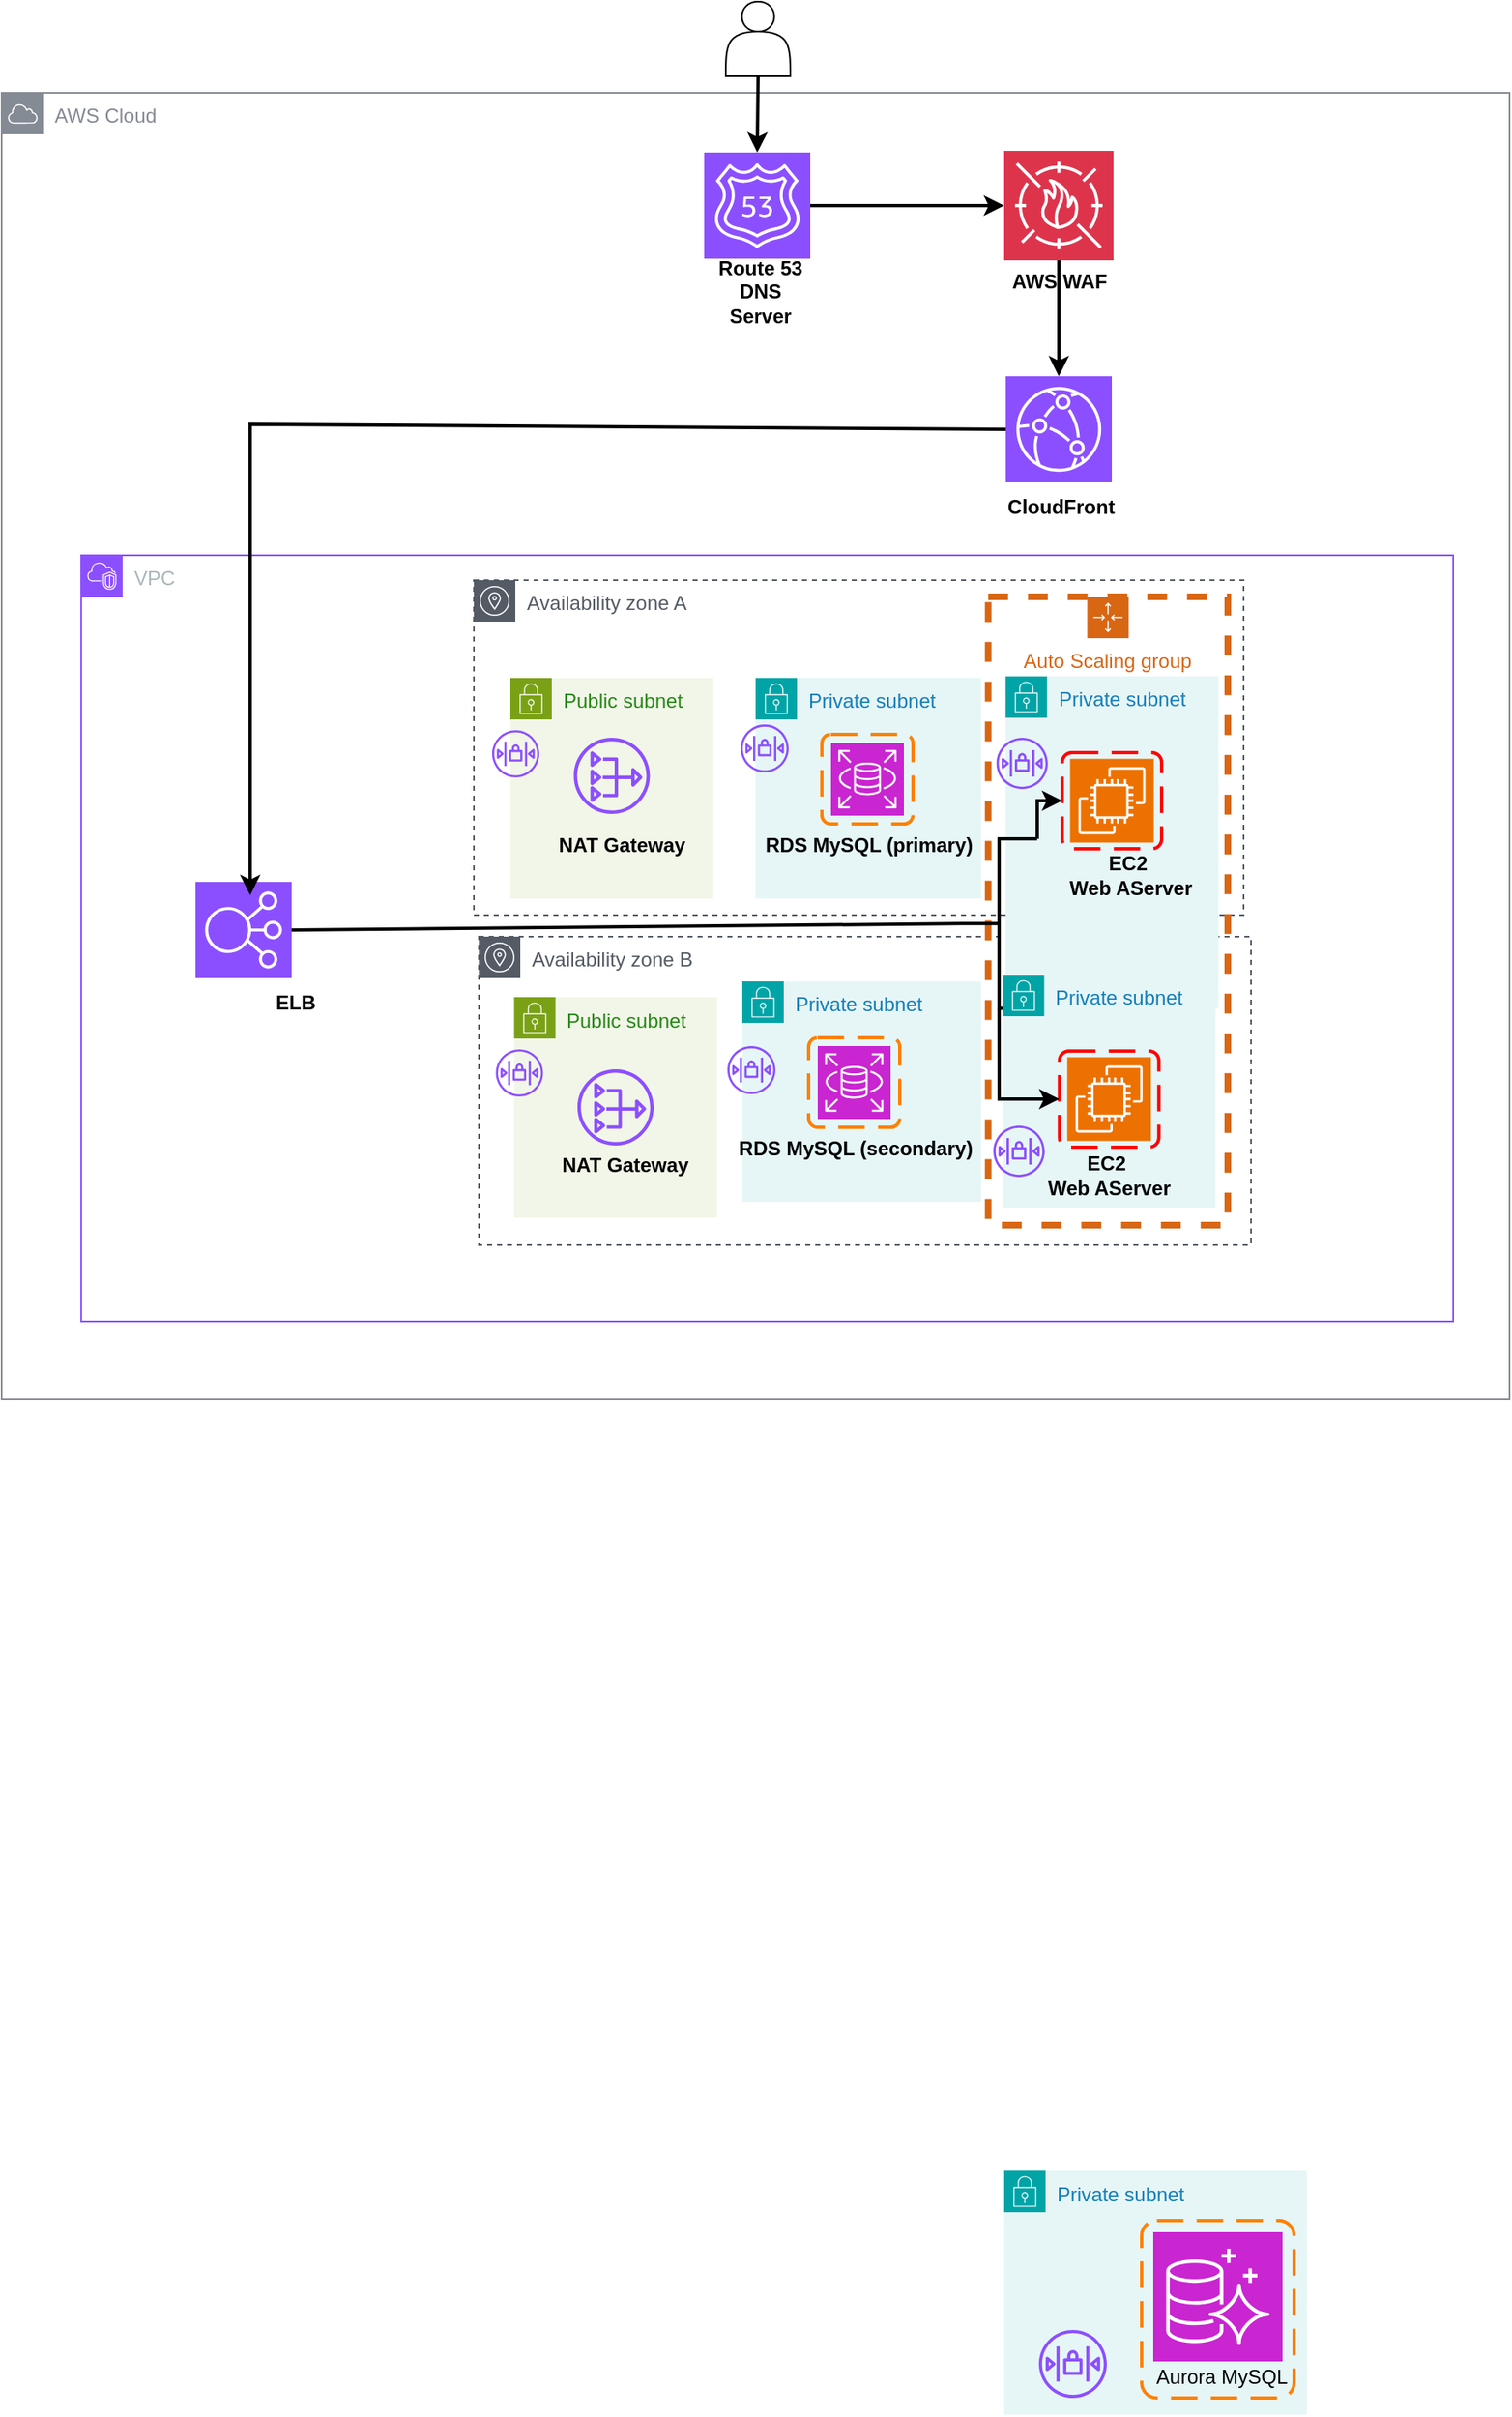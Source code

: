 <mxfile version="26.0.10">
  <diagram name="Page-1" id="fbr_ZRW4jXHWXxSyyG7u">
    <mxGraphModel dx="1500" dy="588" grid="0" gridSize="10" guides="1" tooltips="1" connect="1" arrows="1" fold="1" page="0" pageScale="1" pageWidth="827" pageHeight="1169" math="0" shadow="0">
      <root>
        <mxCell id="0" />
        <mxCell id="1" parent="0" />
        <mxCell id="jzL99hfYgjQj-h_XM-RX-27" value="" style="shape=actor;whiteSpace=wrap;html=1;" vertex="1" parent="1">
          <mxGeometry x="426" y="2" width="39" height="45" as="geometry" />
        </mxCell>
        <mxCell id="jzL99hfYgjQj-h_XM-RX-71" value="Private subnet" style="points=[[0,0],[0.25,0],[0.5,0],[0.75,0],[1,0],[1,0.25],[1,0.5],[1,0.75],[1,1],[0.75,1],[0.5,1],[0.25,1],[0,1],[0,0.75],[0,0.5],[0,0.25]];outlineConnect=0;gradientColor=none;html=1;whiteSpace=wrap;fontSize=12;fontStyle=0;container=1;pointerEvents=0;collapsible=0;recursiveResize=0;shape=mxgraph.aws4.group;grIcon=mxgraph.aws4.group_security_group;grStroke=0;strokeColor=#00A4A6;fillColor=#E6F6F7;verticalAlign=top;align=left;spacingLeft=30;fontColor=#147EBA;dashed=0;" vertex="1" parent="1">
          <mxGeometry x="594" y="1310.5" width="182.75" height="147" as="geometry" />
        </mxCell>
        <mxCell id="jzL99hfYgjQj-h_XM-RX-72" value="Aurora MySQL" style="text;html=1;align=center;verticalAlign=middle;resizable=0;points=[];autosize=1;strokeColor=none;fillColor=none;" vertex="1" parent="jzL99hfYgjQj-h_XM-RX-71">
          <mxGeometry x="83" y="111" width="95" height="26" as="geometry" />
        </mxCell>
        <mxCell id="jzL99hfYgjQj-h_XM-RX-73" value="" style="sketch=0;points=[[0,0,0],[0.25,0,0],[0.5,0,0],[0.75,0,0],[1,0,0],[0,1,0],[0.25,1,0],[0.5,1,0],[0.75,1,0],[1,1,0],[0,0.25,0],[0,0.5,0],[0,0.75,0],[1,0.25,0],[1,0.5,0],[1,0.75,0]];outlineConnect=0;fontColor=#232F3E;fillColor=#C925D1;strokeColor=#ffffff;dashed=0;verticalLabelPosition=bottom;verticalAlign=top;align=center;html=1;fontSize=12;fontStyle=0;aspect=fixed;shape=mxgraph.aws4.resourceIcon;resIcon=mxgraph.aws4.aurora;" vertex="1" parent="jzL99hfYgjQj-h_XM-RX-71">
          <mxGeometry x="90" y="37" width="78" height="78" as="geometry" />
        </mxCell>
        <mxCell id="jzL99hfYgjQj-h_XM-RX-74" value="" style="rounded=1;arcSize=10;dashed=1;strokeColor=light-dark(#ff8000, #ff9090);fillColor=none;gradientColor=none;dashPattern=8 4;strokeWidth=2;" vertex="1" parent="jzL99hfYgjQj-h_XM-RX-71">
          <mxGeometry x="83" y="30" width="92" height="107" as="geometry" />
        </mxCell>
        <mxCell id="jzL99hfYgjQj-h_XM-RX-75" value="" style="sketch=0;outlineConnect=0;fontColor=#232F3E;gradientColor=none;fillColor=#8C4FFF;strokeColor=none;dashed=0;verticalLabelPosition=bottom;verticalAlign=top;align=center;html=1;fontSize=12;fontStyle=0;aspect=fixed;pointerEvents=1;shape=mxgraph.aws4.network_access_control_list;" vertex="1" parent="jzL99hfYgjQj-h_XM-RX-71">
          <mxGeometry x="21" y="96" width="41" height="41" as="geometry" />
        </mxCell>
        <mxCell id="jzL99hfYgjQj-h_XM-RX-134" value="VPC" style="points=[[0,0],[0.25,0],[0.5,0],[0.75,0],[1,0],[1,0.25],[1,0.5],[1,0.75],[1,1],[0.75,1],[0.5,1],[0.25,1],[0,1],[0,0.75],[0,0.5],[0,0.25]];outlineConnect=0;gradientColor=none;html=1;whiteSpace=wrap;fontSize=12;fontStyle=0;container=1;pointerEvents=0;collapsible=0;recursiveResize=0;shape=mxgraph.aws4.group;grIcon=mxgraph.aws4.group_vpc2;strokeColor=#8C4FFF;fillColor=none;verticalAlign=top;align=left;spacingLeft=30;fontColor=#AAB7B8;dashed=0;" vertex="1" parent="1">
          <mxGeometry x="37" y="336" width="828" height="462" as="geometry" />
        </mxCell>
        <mxCell id="jzL99hfYgjQj-h_XM-RX-159" value="Availability zone B" style="sketch=0;outlineConnect=0;gradientColor=none;html=1;whiteSpace=wrap;fontSize=12;fontStyle=0;shape=mxgraph.aws4.group;grIcon=mxgraph.aws4.group_availability_zone;strokeColor=#545B64;fillColor=none;verticalAlign=top;align=left;spacingLeft=30;fontColor=#545B64;dashed=1;" vertex="1" parent="jzL99hfYgjQj-h_XM-RX-134">
          <mxGeometry x="240" y="230" width="466" height="186" as="geometry" />
        </mxCell>
        <mxCell id="jzL99hfYgjQj-h_XM-RX-177" value="" style="sketch=0;points=[[0,0,0],[0.25,0,0],[0.5,0,0],[0.75,0,0],[1,0,0],[0,1,0],[0.25,1,0],[0.5,1,0],[0.75,1,0],[1,1,0],[0,0.25,0],[0,0.5,0],[0,0.75,0],[1,0.25,0],[1,0.5,0],[1,0.75,0]];outlineConnect=0;fontColor=#232F3E;fillColor=#8C4FFF;strokeColor=#ffffff;dashed=0;verticalLabelPosition=bottom;verticalAlign=top;align=center;html=1;fontSize=12;fontStyle=0;aspect=fixed;shape=mxgraph.aws4.resourceIcon;resIcon=mxgraph.aws4.elastic_load_balancing;" vertex="1" parent="jzL99hfYgjQj-h_XM-RX-134">
          <mxGeometry x="69" y="197" width="58" height="58" as="geometry" />
        </mxCell>
        <mxCell id="jzL99hfYgjQj-h_XM-RX-178" value="ELB" style="text;html=1;align=center;verticalAlign=middle;resizable=0;points=[];autosize=1;strokeColor=none;fillColor=none;fontStyle=1" vertex="1" parent="jzL99hfYgjQj-h_XM-RX-134">
          <mxGeometry x="108.5" y="257" width="41" height="26" as="geometry" />
        </mxCell>
        <mxCell id="jzL99hfYgjQj-h_XM-RX-63" value="Availability zone A" style="sketch=0;outlineConnect=0;gradientColor=none;html=1;whiteSpace=wrap;fontSize=12;fontStyle=0;shape=mxgraph.aws4.group;grIcon=mxgraph.aws4.group_availability_zone;strokeColor=#545B64;fillColor=none;verticalAlign=top;align=left;spacingLeft=30;fontColor=#545B64;dashed=1;" vertex="1" parent="jzL99hfYgjQj-h_XM-RX-134">
          <mxGeometry x="237" y="15" width="464.5" height="202" as="geometry" />
        </mxCell>
        <mxCell id="jzL99hfYgjQj-h_XM-RX-125" value="Private subnet" style="points=[[0,0],[0.25,0],[0.5,0],[0.75,0],[1,0],[1,0.25],[1,0.5],[1,0.75],[1,1],[0.75,1],[0.5,1],[0.25,1],[0,1],[0,0.75],[0,0.5],[0,0.25]];outlineConnect=0;gradientColor=none;html=1;whiteSpace=wrap;fontSize=12;fontStyle=0;container=1;pointerEvents=0;collapsible=0;recursiveResize=0;shape=mxgraph.aws4.group;grIcon=mxgraph.aws4.group_security_group;grStroke=0;strokeColor=#00A4A6;fillColor=#E6F6F7;verticalAlign=top;align=left;spacingLeft=30;fontColor=#147EBA;dashed=0;" vertex="1" parent="jzL99hfYgjQj-h_XM-RX-134">
          <mxGeometry x="407" y="74" width="136" height="133" as="geometry" />
        </mxCell>
        <mxCell id="jzL99hfYgjQj-h_XM-RX-153" value="" style="sketch=0;points=[[0,0,0],[0.25,0,0],[0.5,0,0],[0.75,0,0],[1,0,0],[0,1,0],[0.25,1,0],[0.5,1,0],[0.75,1,0],[1,1,0],[0,0.25,0],[0,0.5,0],[0,0.75,0],[1,0.25,0],[1,0.5,0],[1,0.75,0]];outlineConnect=0;fontColor=#232F3E;fillColor=#C925D1;strokeColor=#ffffff;dashed=0;verticalLabelPosition=bottom;verticalAlign=top;align=center;html=1;fontSize=12;fontStyle=0;aspect=fixed;shape=mxgraph.aws4.resourceIcon;resIcon=mxgraph.aws4.rds;" vertex="1" parent="jzL99hfYgjQj-h_XM-RX-125">
          <mxGeometry x="45.5" y="39" width="44" height="44" as="geometry" />
        </mxCell>
        <mxCell id="jzL99hfYgjQj-h_XM-RX-128" value="" style="rounded=1;arcSize=10;dashed=1;strokeColor=light-dark(#ff8000, #ff9090);fillColor=none;gradientColor=none;dashPattern=8 4;strokeWidth=2;" vertex="1" parent="jzL99hfYgjQj-h_XM-RX-125">
          <mxGeometry x="40" y="34" width="55" height="54" as="geometry" />
        </mxCell>
        <mxCell id="jzL99hfYgjQj-h_XM-RX-126" value="RDS MySQL (primary)" style="text;html=1;align=center;verticalAlign=middle;resizable=0;points=[];autosize=1;strokeColor=none;fillColor=none;fontStyle=1" vertex="1" parent="jzL99hfYgjQj-h_XM-RX-125">
          <mxGeometry x="-1" y="88" width="137" height="26" as="geometry" />
        </mxCell>
        <mxCell id="jzL99hfYgjQj-h_XM-RX-129" value="" style="sketch=0;outlineConnect=0;fontColor=#232F3E;gradientColor=none;fillColor=#8C4FFF;strokeColor=none;dashed=0;verticalLabelPosition=bottom;verticalAlign=top;align=center;html=1;fontSize=12;fontStyle=0;aspect=fixed;pointerEvents=1;shape=mxgraph.aws4.network_access_control_list;" vertex="1" parent="jzL99hfYgjQj-h_XM-RX-125">
          <mxGeometry x="-9" y="28" width="29" height="29" as="geometry" />
        </mxCell>
        <mxCell id="jzL99hfYgjQj-h_XM-RX-76" value="Public subnet" style="points=[[0,0],[0.25,0],[0.5,0],[0.75,0],[1,0],[1,0.25],[1,0.5],[1,0.75],[1,1],[0.75,1],[0.5,1],[0.25,1],[0,1],[0,0.75],[0,0.5],[0,0.25]];outlineConnect=0;gradientColor=none;html=1;whiteSpace=wrap;fontSize=12;fontStyle=0;container=1;pointerEvents=0;collapsible=0;recursiveResize=0;shape=mxgraph.aws4.group;grIcon=mxgraph.aws4.group_security_group;grStroke=0;strokeColor=#7AA116;fillColor=#F2F6E8;verticalAlign=top;align=left;spacingLeft=30;fontColor=#248814;dashed=0;" vertex="1" parent="jzL99hfYgjQj-h_XM-RX-134">
          <mxGeometry x="259" y="74" width="122.5" height="133" as="geometry" />
        </mxCell>
        <mxCell id="jzL99hfYgjQj-h_XM-RX-79" value="NAT Gateway" style="text;html=1;align=center;verticalAlign=middle;resizable=0;points=[];autosize=1;strokeColor=none;fillColor=none;fontStyle=1" vertex="1" parent="jzL99hfYgjQj-h_XM-RX-76">
          <mxGeometry x="21.5" y="88" width="90" height="26" as="geometry" />
        </mxCell>
        <mxCell id="jzL99hfYgjQj-h_XM-RX-78" value="" style="sketch=0;outlineConnect=0;fontColor=#232F3E;gradientColor=none;fillColor=#8C4FFF;strokeColor=none;dashed=0;verticalLabelPosition=bottom;verticalAlign=top;align=center;html=1;fontSize=12;fontStyle=0;aspect=fixed;pointerEvents=1;shape=mxgraph.aws4.network_access_control_list;" vertex="1" parent="jzL99hfYgjQj-h_XM-RX-76">
          <mxGeometry x="-11" y="31.5" width="28.5" height="28.5" as="geometry" />
        </mxCell>
        <mxCell id="jzL99hfYgjQj-h_XM-RX-77" value="" style="sketch=0;outlineConnect=0;fontColor=#232F3E;gradientColor=none;fillColor=#8C4FFF;strokeColor=none;dashed=0;verticalLabelPosition=bottom;verticalAlign=top;align=center;html=1;fontSize=12;fontStyle=0;aspect=fixed;pointerEvents=1;shape=mxgraph.aws4.nat_gateway;" vertex="1" parent="jzL99hfYgjQj-h_XM-RX-134">
          <mxGeometry x="297.25" y="110" width="46" height="46" as="geometry" />
        </mxCell>
        <mxCell id="jzL99hfYgjQj-h_XM-RX-164" value="Private subnet" style="points=[[0,0],[0.25,0],[0.5,0],[0.75,0],[1,0],[1,0.25],[1,0.5],[1,0.75],[1,1],[0.75,1],[0.5,1],[0.25,1],[0,1],[0,0.75],[0,0.5],[0,0.25]];outlineConnect=0;gradientColor=none;html=1;whiteSpace=wrap;fontSize=12;fontStyle=0;container=1;pointerEvents=0;collapsible=0;recursiveResize=0;shape=mxgraph.aws4.group;grIcon=mxgraph.aws4.group_security_group;grStroke=0;strokeColor=#00A4A6;fillColor=#E6F6F7;verticalAlign=top;align=left;spacingLeft=30;fontColor=#147EBA;dashed=0;" vertex="1" parent="jzL99hfYgjQj-h_XM-RX-134">
          <mxGeometry x="399" y="257" width="144" height="133" as="geometry" />
        </mxCell>
        <mxCell id="jzL99hfYgjQj-h_XM-RX-165" value="" style="sketch=0;points=[[0,0,0],[0.25,0,0],[0.5,0,0],[0.75,0,0],[1,0,0],[0,1,0],[0.25,1,0],[0.5,1,0],[0.75,1,0],[1,1,0],[0,0.25,0],[0,0.5,0],[0,0.75,0],[1,0.25,0],[1,0.5,0],[1,0.75,0]];outlineConnect=0;fontColor=#232F3E;fillColor=#C925D1;strokeColor=#ffffff;dashed=0;verticalLabelPosition=bottom;verticalAlign=top;align=center;html=1;fontSize=12;fontStyle=0;aspect=fixed;shape=mxgraph.aws4.resourceIcon;resIcon=mxgraph.aws4.rds;" vertex="1" parent="jzL99hfYgjQj-h_XM-RX-164">
          <mxGeometry x="45.5" y="39" width="44" height="44" as="geometry" />
        </mxCell>
        <mxCell id="jzL99hfYgjQj-h_XM-RX-166" value="" style="rounded=1;arcSize=10;dashed=1;strokeColor=light-dark(#ff8000, #ff9090);fillColor=none;gradientColor=none;dashPattern=8 4;strokeWidth=2;" vertex="1" parent="jzL99hfYgjQj-h_XM-RX-164">
          <mxGeometry x="40" y="34" width="55" height="54" as="geometry" />
        </mxCell>
        <mxCell id="jzL99hfYgjQj-h_XM-RX-167" value="RDS MySQL (secondary)" style="text;html=1;align=center;verticalAlign=middle;resizable=0;points=[];autosize=1;strokeColor=none;fillColor=none;fontStyle=1" vertex="1" parent="jzL99hfYgjQj-h_XM-RX-164">
          <mxGeometry x="-9" y="88" width="153" height="26" as="geometry" />
        </mxCell>
        <mxCell id="jzL99hfYgjQj-h_XM-RX-169" value="" style="sketch=0;outlineConnect=0;fontColor=#232F3E;gradientColor=none;fillColor=#8C4FFF;strokeColor=none;dashed=0;verticalLabelPosition=bottom;verticalAlign=top;align=center;html=1;fontSize=12;fontStyle=0;aspect=fixed;pointerEvents=1;shape=mxgraph.aws4.network_access_control_list;" vertex="1" parent="jzL99hfYgjQj-h_XM-RX-164">
          <mxGeometry x="-9" y="39" width="29" height="29" as="geometry" />
        </mxCell>
        <mxCell id="jzL99hfYgjQj-h_XM-RX-170" value="Public subnet" style="points=[[0,0],[0.25,0],[0.5,0],[0.75,0],[1,0],[1,0.25],[1,0.5],[1,0.75],[1,1],[0.75,1],[0.5,1],[0.25,1],[0,1],[0,0.75],[0,0.5],[0,0.25]];outlineConnect=0;gradientColor=none;html=1;whiteSpace=wrap;fontSize=12;fontStyle=0;container=1;pointerEvents=0;collapsible=0;recursiveResize=0;shape=mxgraph.aws4.group;grIcon=mxgraph.aws4.group_security_group;grStroke=0;strokeColor=#7AA116;fillColor=#F2F6E8;verticalAlign=top;align=left;spacingLeft=30;fontColor=#248814;dashed=0;" vertex="1" parent="jzL99hfYgjQj-h_XM-RX-134">
          <mxGeometry x="261.25" y="266.5" width="122.5" height="133" as="geometry" />
        </mxCell>
        <mxCell id="jzL99hfYgjQj-h_XM-RX-171" value="NAT Gateway" style="text;html=1;align=center;verticalAlign=middle;resizable=0;points=[];autosize=1;strokeColor=none;fillColor=none;fontStyle=1" vertex="1" parent="jzL99hfYgjQj-h_XM-RX-170">
          <mxGeometry x="21.5" y="88" width="90" height="26" as="geometry" />
        </mxCell>
        <mxCell id="jzL99hfYgjQj-h_XM-RX-172" value="" style="sketch=0;outlineConnect=0;fontColor=#232F3E;gradientColor=none;fillColor=#8C4FFF;strokeColor=none;dashed=0;verticalLabelPosition=bottom;verticalAlign=top;align=center;html=1;fontSize=12;fontStyle=0;aspect=fixed;pointerEvents=1;shape=mxgraph.aws4.network_access_control_list;" vertex="1" parent="jzL99hfYgjQj-h_XM-RX-170">
          <mxGeometry x="-11" y="31.5" width="28.5" height="28.5" as="geometry" />
        </mxCell>
        <mxCell id="jzL99hfYgjQj-h_XM-RX-173" value="" style="sketch=0;outlineConnect=0;fontColor=#232F3E;gradientColor=none;fillColor=#8C4FFF;strokeColor=none;dashed=0;verticalLabelPosition=bottom;verticalAlign=top;align=center;html=1;fontSize=12;fontStyle=0;aspect=fixed;pointerEvents=1;shape=mxgraph.aws4.nat_gateway;" vertex="1" parent="jzL99hfYgjQj-h_XM-RX-134">
          <mxGeometry x="299.5" y="310" width="46" height="46" as="geometry" />
        </mxCell>
        <mxCell id="jzL99hfYgjQj-h_XM-RX-179" value="Auto Scaling group" style="points=[[0,0],[0.25,0],[0.5,0],[0.75,0],[1,0],[1,0.25],[1,0.5],[1,0.75],[1,1],[0.75,1],[0.5,1],[0.25,1],[0,1],[0,0.75],[0,0.5],[0,0.25]];outlineConnect=0;gradientColor=none;html=1;whiteSpace=wrap;fontSize=12;fontStyle=0;container=1;pointerEvents=0;collapsible=0;recursiveResize=0;shape=mxgraph.aws4.groupCenter;grIcon=mxgraph.aws4.group_auto_scaling_group;grStroke=1;strokeColor=#D86613;fillColor=none;verticalAlign=top;align=center;fontColor=#D86613;dashed=1;spacingTop=25;strokeWidth=4;" vertex="1" parent="jzL99hfYgjQj-h_XM-RX-134">
          <mxGeometry x="547.37" y="25" width="144.63" height="379" as="geometry" />
        </mxCell>
        <mxCell id="jzL99hfYgjQj-h_XM-RX-118" value="Private subnet" style="points=[[0,0],[0.25,0],[0.5,0],[0.75,0],[1,0],[1,0.25],[1,0.5],[1,0.75],[1,1],[0.75,1],[0.5,1],[0.25,1],[0,1],[0,0.75],[0,0.5],[0,0.25]];outlineConnect=0;gradientColor=none;html=1;whiteSpace=wrap;fontSize=12;fontStyle=0;container=1;pointerEvents=0;collapsible=0;recursiveResize=0;shape=mxgraph.aws4.group;grIcon=mxgraph.aws4.group_security_group;grStroke=0;strokeColor=#00A4A6;fillColor=#E6F6F7;verticalAlign=top;align=left;spacingLeft=30;fontColor=#147EBA;dashed=0;" vertex="1" parent="jzL99hfYgjQj-h_XM-RX-179">
          <mxGeometry x="10.51" y="48" width="128.49" height="200.25" as="geometry" />
        </mxCell>
        <mxCell id="jzL99hfYgjQj-h_XM-RX-119" value="" style="sketch=0;points=[[0,0,0],[0.25,0,0],[0.5,0,0],[0.75,0,0],[1,0,0],[0,1,0],[0.25,1,0],[0.5,1,0],[0.75,1,0],[1,1,0],[0,0.25,0],[0,0.5,0],[0,0.75,0],[1,0.25,0],[1,0.5,0],[1,0.75,0]];outlineConnect=0;fontColor=#232F3E;fillColor=#ED7100;strokeColor=#ffffff;dashed=0;verticalLabelPosition=bottom;verticalAlign=top;align=center;html=1;fontSize=12;fontStyle=0;aspect=fixed;shape=mxgraph.aws4.resourceIcon;resIcon=mxgraph.aws4.ec2;" vertex="1" parent="jzL99hfYgjQj-h_XM-RX-118">
          <mxGeometry x="38.93" y="49.75" width="50.5" height="50.5" as="geometry" />
        </mxCell>
        <mxCell id="jzL99hfYgjQj-h_XM-RX-122" value="" style="rounded=1;arcSize=10;dashed=1;strokeColor=#ff0000;fillColor=none;gradientColor=none;dashPattern=8 4;strokeWidth=2;" vertex="1" parent="jzL99hfYgjQj-h_XM-RX-118">
          <mxGeometry x="34.18" y="46" width="60" height="58" as="geometry" />
        </mxCell>
        <mxCell id="jzL99hfYgjQj-h_XM-RX-123" value="" style="sketch=0;outlineConnect=0;fontColor=#232F3E;gradientColor=none;fillColor=#8C4FFF;strokeColor=none;dashed=0;verticalLabelPosition=bottom;verticalAlign=top;align=center;html=1;fontSize=12;fontStyle=0;aspect=fixed;pointerEvents=1;shape=mxgraph.aws4.network_access_control_list;" vertex="1" parent="jzL99hfYgjQj-h_XM-RX-118">
          <mxGeometry x="-5.49" y="37" width="31" height="31" as="geometry" />
        </mxCell>
        <mxCell id="jzL99hfYgjQj-h_XM-RX-186" value="" style="strokeWidth=2;html=1;shape=mxgraph.flowchart.annotation_2;align=left;labelPosition=right;pointerEvents=1;" vertex="1" parent="jzL99hfYgjQj-h_XM-RX-118">
          <mxGeometry x="-26.88" y="98" width="45.88" height="102.25" as="geometry" />
        </mxCell>
        <mxCell id="jzL99hfYgjQj-h_XM-RX-188" value="" style="endArrow=classic;html=1;rounded=0;entryX=0;entryY=0.5;entryDx=0;entryDy=0;strokeWidth=2;" edge="1" parent="jzL99hfYgjQj-h_XM-RX-118" target="jzL99hfYgjQj-h_XM-RX-122">
          <mxGeometry width="50" height="50" relative="1" as="geometry">
            <mxPoint x="19.12" y="98" as="sourcePoint" />
            <mxPoint x="-152.88" y="103" as="targetPoint" />
            <Array as="points">
              <mxPoint x="19.12" y="75" />
            </Array>
          </mxGeometry>
        </mxCell>
        <mxCell id="jzL99hfYgjQj-h_XM-RX-160" value="Private subnet" style="points=[[0,0],[0.25,0],[0.5,0],[0.75,0],[1,0],[1,0.25],[1,0.5],[1,0.75],[1,1],[0.75,1],[0.5,1],[0.25,1],[0,1],[0,0.75],[0,0.5],[0,0.25]];outlineConnect=0;gradientColor=none;html=1;whiteSpace=wrap;fontSize=12;fontStyle=0;container=1;pointerEvents=0;collapsible=0;recursiveResize=0;shape=mxgraph.aws4.group;grIcon=mxgraph.aws4.group_security_group;grStroke=0;strokeColor=#00A4A6;fillColor=#E6F6F7;verticalAlign=top;align=left;spacingLeft=30;fontColor=#147EBA;dashed=0;" vertex="1" parent="jzL99hfYgjQj-h_XM-RX-179">
          <mxGeometry x="8.82" y="228" width="128.37" height="141" as="geometry" />
        </mxCell>
        <mxCell id="jzL99hfYgjQj-h_XM-RX-161" value="" style="sketch=0;points=[[0,0,0],[0.25,0,0],[0.5,0,0],[0.75,0,0],[1,0,0],[0,1,0],[0.25,1,0],[0.5,1,0],[0.75,1,0],[1,1,0],[0,0.25,0],[0,0.5,0],[0,0.75,0],[1,0.25,0],[1,0.5,0],[1,0.75,0]];outlineConnect=0;fontColor=#232F3E;fillColor=#ED7100;strokeColor=#ffffff;dashed=0;verticalLabelPosition=bottom;verticalAlign=top;align=center;html=1;fontSize=12;fontStyle=0;aspect=fixed;shape=mxgraph.aws4.resourceIcon;resIcon=mxgraph.aws4.ec2;" vertex="1" parent="jzL99hfYgjQj-h_XM-RX-160">
          <mxGeometry x="38.93" y="49.75" width="50.5" height="50.5" as="geometry" />
        </mxCell>
        <mxCell id="jzL99hfYgjQj-h_XM-RX-162" value="" style="rounded=1;arcSize=10;dashed=1;strokeColor=#ff0000;fillColor=none;gradientColor=none;dashPattern=8 4;strokeWidth=2;" vertex="1" parent="jzL99hfYgjQj-h_XM-RX-160">
          <mxGeometry x="34.18" y="46" width="60" height="58" as="geometry" />
        </mxCell>
        <mxCell id="jzL99hfYgjQj-h_XM-RX-163" value="&lt;div&gt;EC2&amp;nbsp;&lt;/div&gt;&lt;div&gt;Web AServer&lt;/div&gt;" style="text;html=1;align=center;verticalAlign=middle;resizable=0;points=[];autosize=1;strokeColor=none;fillColor=none;strokeWidth=3;fontSize=12;spacing=2;fontStyle=1" vertex="1" parent="jzL99hfYgjQj-h_XM-RX-160">
          <mxGeometry x="20.18" y="100" width="88" height="41" as="geometry" />
        </mxCell>
        <mxCell id="jzL99hfYgjQj-h_XM-RX-168" value="" style="sketch=0;outlineConnect=0;fontColor=#232F3E;gradientColor=none;fillColor=#8C4FFF;strokeColor=none;dashed=0;verticalLabelPosition=bottom;verticalAlign=top;align=center;html=1;fontSize=12;fontStyle=0;aspect=fixed;pointerEvents=1;shape=mxgraph.aws4.network_access_control_list;" vertex="1" parent="jzL99hfYgjQj-h_XM-RX-160">
          <mxGeometry x="-5.69" y="91" width="31" height="31" as="geometry" />
        </mxCell>
        <mxCell id="jzL99hfYgjQj-h_XM-RX-189" value="" style="endArrow=classic;html=1;rounded=0;strokeWidth=2;entryX=0;entryY=0.5;entryDx=0;entryDy=0;exitX=0.5;exitY=1;exitDx=0;exitDy=0;exitPerimeter=0;" edge="1" parent="jzL99hfYgjQj-h_XM-RX-179" source="jzL99hfYgjQj-h_XM-RX-186" target="jzL99hfYgjQj-h_XM-RX-162">
          <mxGeometry width="50" height="50" relative="1" as="geometry">
            <mxPoint x="-192.37" y="201" as="sourcePoint" />
            <mxPoint x="-142.37" y="151" as="targetPoint" />
            <Array as="points">
              <mxPoint x="6.63" y="303" />
            </Array>
          </mxGeometry>
        </mxCell>
        <mxCell id="jzL99hfYgjQj-h_XM-RX-124" value="&lt;div&gt;EC2&amp;nbsp;&lt;/div&gt;&lt;div&gt;Web AServer&lt;/div&gt;" style="text;html=1;align=center;verticalAlign=middle;resizable=0;points=[];autosize=1;strokeColor=none;fillColor=none;strokeWidth=3;fontSize=12;spacing=2;fontStyle=1" vertex="1" parent="jzL99hfYgjQj-h_XM-RX-134">
          <mxGeometry x="588.5" y="172" width="88" height="41" as="geometry" />
        </mxCell>
        <mxCell id="jzL99hfYgjQj-h_XM-RX-183" value="" style="endArrow=none;html=1;rounded=0;strokeWidth=2;exitX=1;exitY=0.5;exitDx=0;exitDy=0;exitPerimeter=0;whiteSpace==wrap;html=1;jumpStyle=none;startFill=0;entryX=0;entryY=0.5;entryDx=0;entryDy=0;entryPerimeter=0;" edge="1" parent="jzL99hfYgjQj-h_XM-RX-134" source="jzL99hfYgjQj-h_XM-RX-177" target="jzL99hfYgjQj-h_XM-RX-186">
          <mxGeometry width="50" height="50" relative="1" as="geometry">
            <mxPoint x="161" y="213" as="sourcePoint" />
            <mxPoint x="537" y="218" as="targetPoint" />
            <Array as="points" />
          </mxGeometry>
        </mxCell>
        <mxCell id="jzL99hfYgjQj-h_XM-RX-139" value="AWS Cloud" style="sketch=0;outlineConnect=0;gradientColor=none;html=1;whiteSpace=wrap;fontSize=12;fontStyle=0;shape=mxgraph.aws4.group;grIcon=mxgraph.aws4.group_aws_cloud;strokeColor=#858B94;fillColor=none;verticalAlign=top;align=left;spacingLeft=30;fontColor=#858B94;dashed=0;" vertex="1" parent="jzL99hfYgjQj-h_XM-RX-134">
          <mxGeometry x="-48" y="-279" width="910" height="788" as="geometry" />
        </mxCell>
        <mxCell id="jzL99hfYgjQj-h_XM-RX-140" value="" style="sketch=0;points=[[0,0,0],[0.25,0,0],[0.5,0,0],[0.75,0,0],[1,0,0],[0,1,0],[0.25,1,0],[0.5,1,0],[0.75,1,0],[1,1,0],[0,0.25,0],[0,0.5,0],[0,0.75,0],[1,0.25,0],[1,0.5,0],[1,0.75,0]];outlineConnect=0;fontColor=#232F3E;fillColor=#8C4FFF;strokeColor=#ffffff;dashed=0;verticalLabelPosition=bottom;verticalAlign=top;align=center;html=1;fontSize=12;fontStyle=0;aspect=fixed;shape=mxgraph.aws4.resourceIcon;resIcon=mxgraph.aws4.route_53;" vertex="1" parent="1">
          <mxGeometry x="413" y="93" width="64" height="64" as="geometry" />
        </mxCell>
        <mxCell id="jzL99hfYgjQj-h_XM-RX-141" value="" style="endArrow=classic;html=1;rounded=0;strokeWidth=2;exitX=0.5;exitY=1;exitDx=0;exitDy=0;entryX=0.5;entryY=0;entryDx=0;entryDy=0;entryPerimeter=0;" edge="1" parent="1" source="jzL99hfYgjQj-h_XM-RX-27" target="jzL99hfYgjQj-h_XM-RX-140">
          <mxGeometry width="50" height="50" relative="1" as="geometry">
            <mxPoint x="408" y="288" as="sourcePoint" />
            <mxPoint x="458" y="238" as="targetPoint" />
          </mxGeometry>
        </mxCell>
        <mxCell id="jzL99hfYgjQj-h_XM-RX-142" value="&lt;div&gt;Route 53&lt;/div&gt;&lt;div&gt;DNS Server&lt;br&gt;&lt;/div&gt;" style="text;html=1;align=center;verticalAlign=middle;whiteSpace=wrap;rounded=0;fontStyle=1" vertex="1" parent="1">
          <mxGeometry x="417" y="162" width="60" height="30" as="geometry" />
        </mxCell>
        <mxCell id="jzL99hfYgjQj-h_XM-RX-144" value="" style="sketch=0;points=[[0,0,0],[0.25,0,0],[0.5,0,0],[0.75,0,0],[1,0,0],[0,1,0],[0.25,1,0],[0.5,1,0],[0.75,1,0],[1,1,0],[0,0.25,0],[0,0.5,0],[0,0.75,0],[1,0.25,0],[1,0.5,0],[1,0.75,0]];outlineConnect=0;fontColor=#232F3E;fillColor=#DD344C;strokeColor=#ffffff;dashed=0;verticalLabelPosition=bottom;verticalAlign=top;align=center;html=1;fontSize=12;fontStyle=0;aspect=fixed;shape=mxgraph.aws4.resourceIcon;resIcon=mxgraph.aws4.waf;" vertex="1" parent="1">
          <mxGeometry x="594" y="92" width="66" height="66" as="geometry" />
        </mxCell>
        <mxCell id="jzL99hfYgjQj-h_XM-RX-145" value="AWS WAF" style="text;html=1;align=center;verticalAlign=middle;resizable=0;points=[];autosize=1;strokeColor=none;fillColor=none;fontStyle=1" vertex="1" parent="1">
          <mxGeometry x="591" y="158" width="72" height="26" as="geometry" />
        </mxCell>
        <mxCell id="jzL99hfYgjQj-h_XM-RX-152" value="" style="endArrow=classic;html=1;rounded=0;strokeWidth=2;exitX=1;exitY=0.5;exitDx=0;exitDy=0;exitPerimeter=0;entryX=0;entryY=0.5;entryDx=0;entryDy=0;entryPerimeter=0;" edge="1" parent="1" source="jzL99hfYgjQj-h_XM-RX-140" target="jzL99hfYgjQj-h_XM-RX-144">
          <mxGeometry width="50" height="50" relative="1" as="geometry">
            <mxPoint x="408" y="230" as="sourcePoint" />
            <mxPoint x="458" y="180" as="targetPoint" />
          </mxGeometry>
        </mxCell>
        <mxCell id="jzL99hfYgjQj-h_XM-RX-174" value="" style="sketch=0;points=[[0,0,0],[0.25,0,0],[0.5,0,0],[0.75,0,0],[1,0,0],[0,1,0],[0.25,1,0],[0.5,1,0],[0.75,1,0],[1,1,0],[0,0.25,0],[0,0.5,0],[0,0.75,0],[1,0.25,0],[1,0.5,0],[1,0.75,0]];outlineConnect=0;fontColor=#232F3E;fillColor=#8C4FFF;strokeColor=#ffffff;dashed=0;verticalLabelPosition=bottom;verticalAlign=top;align=center;html=1;fontSize=12;fontStyle=0;aspect=fixed;shape=mxgraph.aws4.resourceIcon;resIcon=mxgraph.aws4.cloudfront;" vertex="1" parent="1">
          <mxGeometry x="595" y="228" width="64" height="64" as="geometry" />
        </mxCell>
        <mxCell id="jzL99hfYgjQj-h_XM-RX-175" value="CloudFront" style="text;html=1;align=center;verticalAlign=middle;resizable=0;points=[];autosize=1;strokeColor=none;fillColor=none;fontStyle=1" vertex="1" parent="1">
          <mxGeometry x="588" y="294" width="79" height="26" as="geometry" />
        </mxCell>
        <mxCell id="jzL99hfYgjQj-h_XM-RX-176" value="" style="endArrow=classic;html=1;rounded=0;strokeWidth=2;entryX=0.5;entryY=0;entryDx=0;entryDy=0;entryPerimeter=0;exitX=0.5;exitY=1;exitDx=0;exitDy=0;exitPerimeter=0;" edge="1" parent="1" source="jzL99hfYgjQj-h_XM-RX-144" target="jzL99hfYgjQj-h_XM-RX-174">
          <mxGeometry width="50" height="50" relative="1" as="geometry">
            <mxPoint x="408" y="415" as="sourcePoint" />
            <mxPoint x="458" y="365" as="targetPoint" />
          </mxGeometry>
        </mxCell>
        <mxCell id="jzL99hfYgjQj-h_XM-RX-190" value="" style="endArrow=classic;html=1;rounded=0;strokeWidth=2;exitX=0;exitY=0.5;exitDx=0;exitDy=0;exitPerimeter=0;" edge="1" parent="1" source="jzL99hfYgjQj-h_XM-RX-174">
          <mxGeometry width="50" height="50" relative="1" as="geometry">
            <mxPoint x="219" y="272" as="sourcePoint" />
            <mxPoint x="139" y="541" as="targetPoint" />
            <Array as="points">
              <mxPoint x="139" y="257" />
            </Array>
          </mxGeometry>
        </mxCell>
      </root>
    </mxGraphModel>
  </diagram>
</mxfile>

